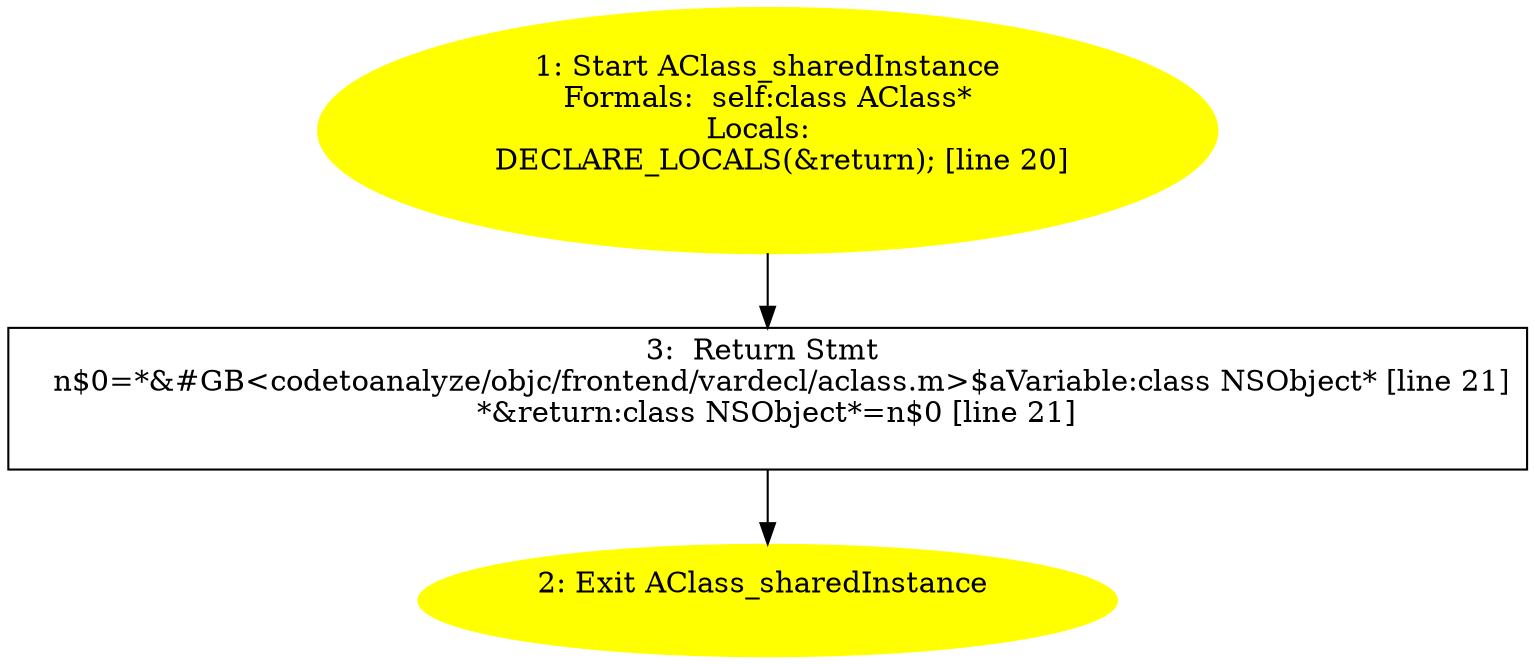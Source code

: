 /* @generated */
digraph iCFG {
"AClass_sharedInstanceinstance.8119c64d9e8ea5cab9416c2c3ff21dc7_1" [label="1: Start AClass_sharedInstance\nFormals:  self:class AClass*\nLocals:  \n   DECLARE_LOCALS(&return); [line 20]\n " color=yellow style=filled]
	

	 "AClass_sharedInstanceinstance.8119c64d9e8ea5cab9416c2c3ff21dc7_1" -> "AClass_sharedInstanceinstance.8119c64d9e8ea5cab9416c2c3ff21dc7_3" ;
"AClass_sharedInstanceinstance.8119c64d9e8ea5cab9416c2c3ff21dc7_2" [label="2: Exit AClass_sharedInstance \n  " color=yellow style=filled]
	

"AClass_sharedInstanceinstance.8119c64d9e8ea5cab9416c2c3ff21dc7_3" [label="3:  Return Stmt \n   n$0=*&#GB<codetoanalyze/objc/frontend/vardecl/aclass.m>$aVariable:class NSObject* [line 21]\n  *&return:class NSObject*=n$0 [line 21]\n " shape="box"]
	

	 "AClass_sharedInstanceinstance.8119c64d9e8ea5cab9416c2c3ff21dc7_3" -> "AClass_sharedInstanceinstance.8119c64d9e8ea5cab9416c2c3ff21dc7_2" ;
}
